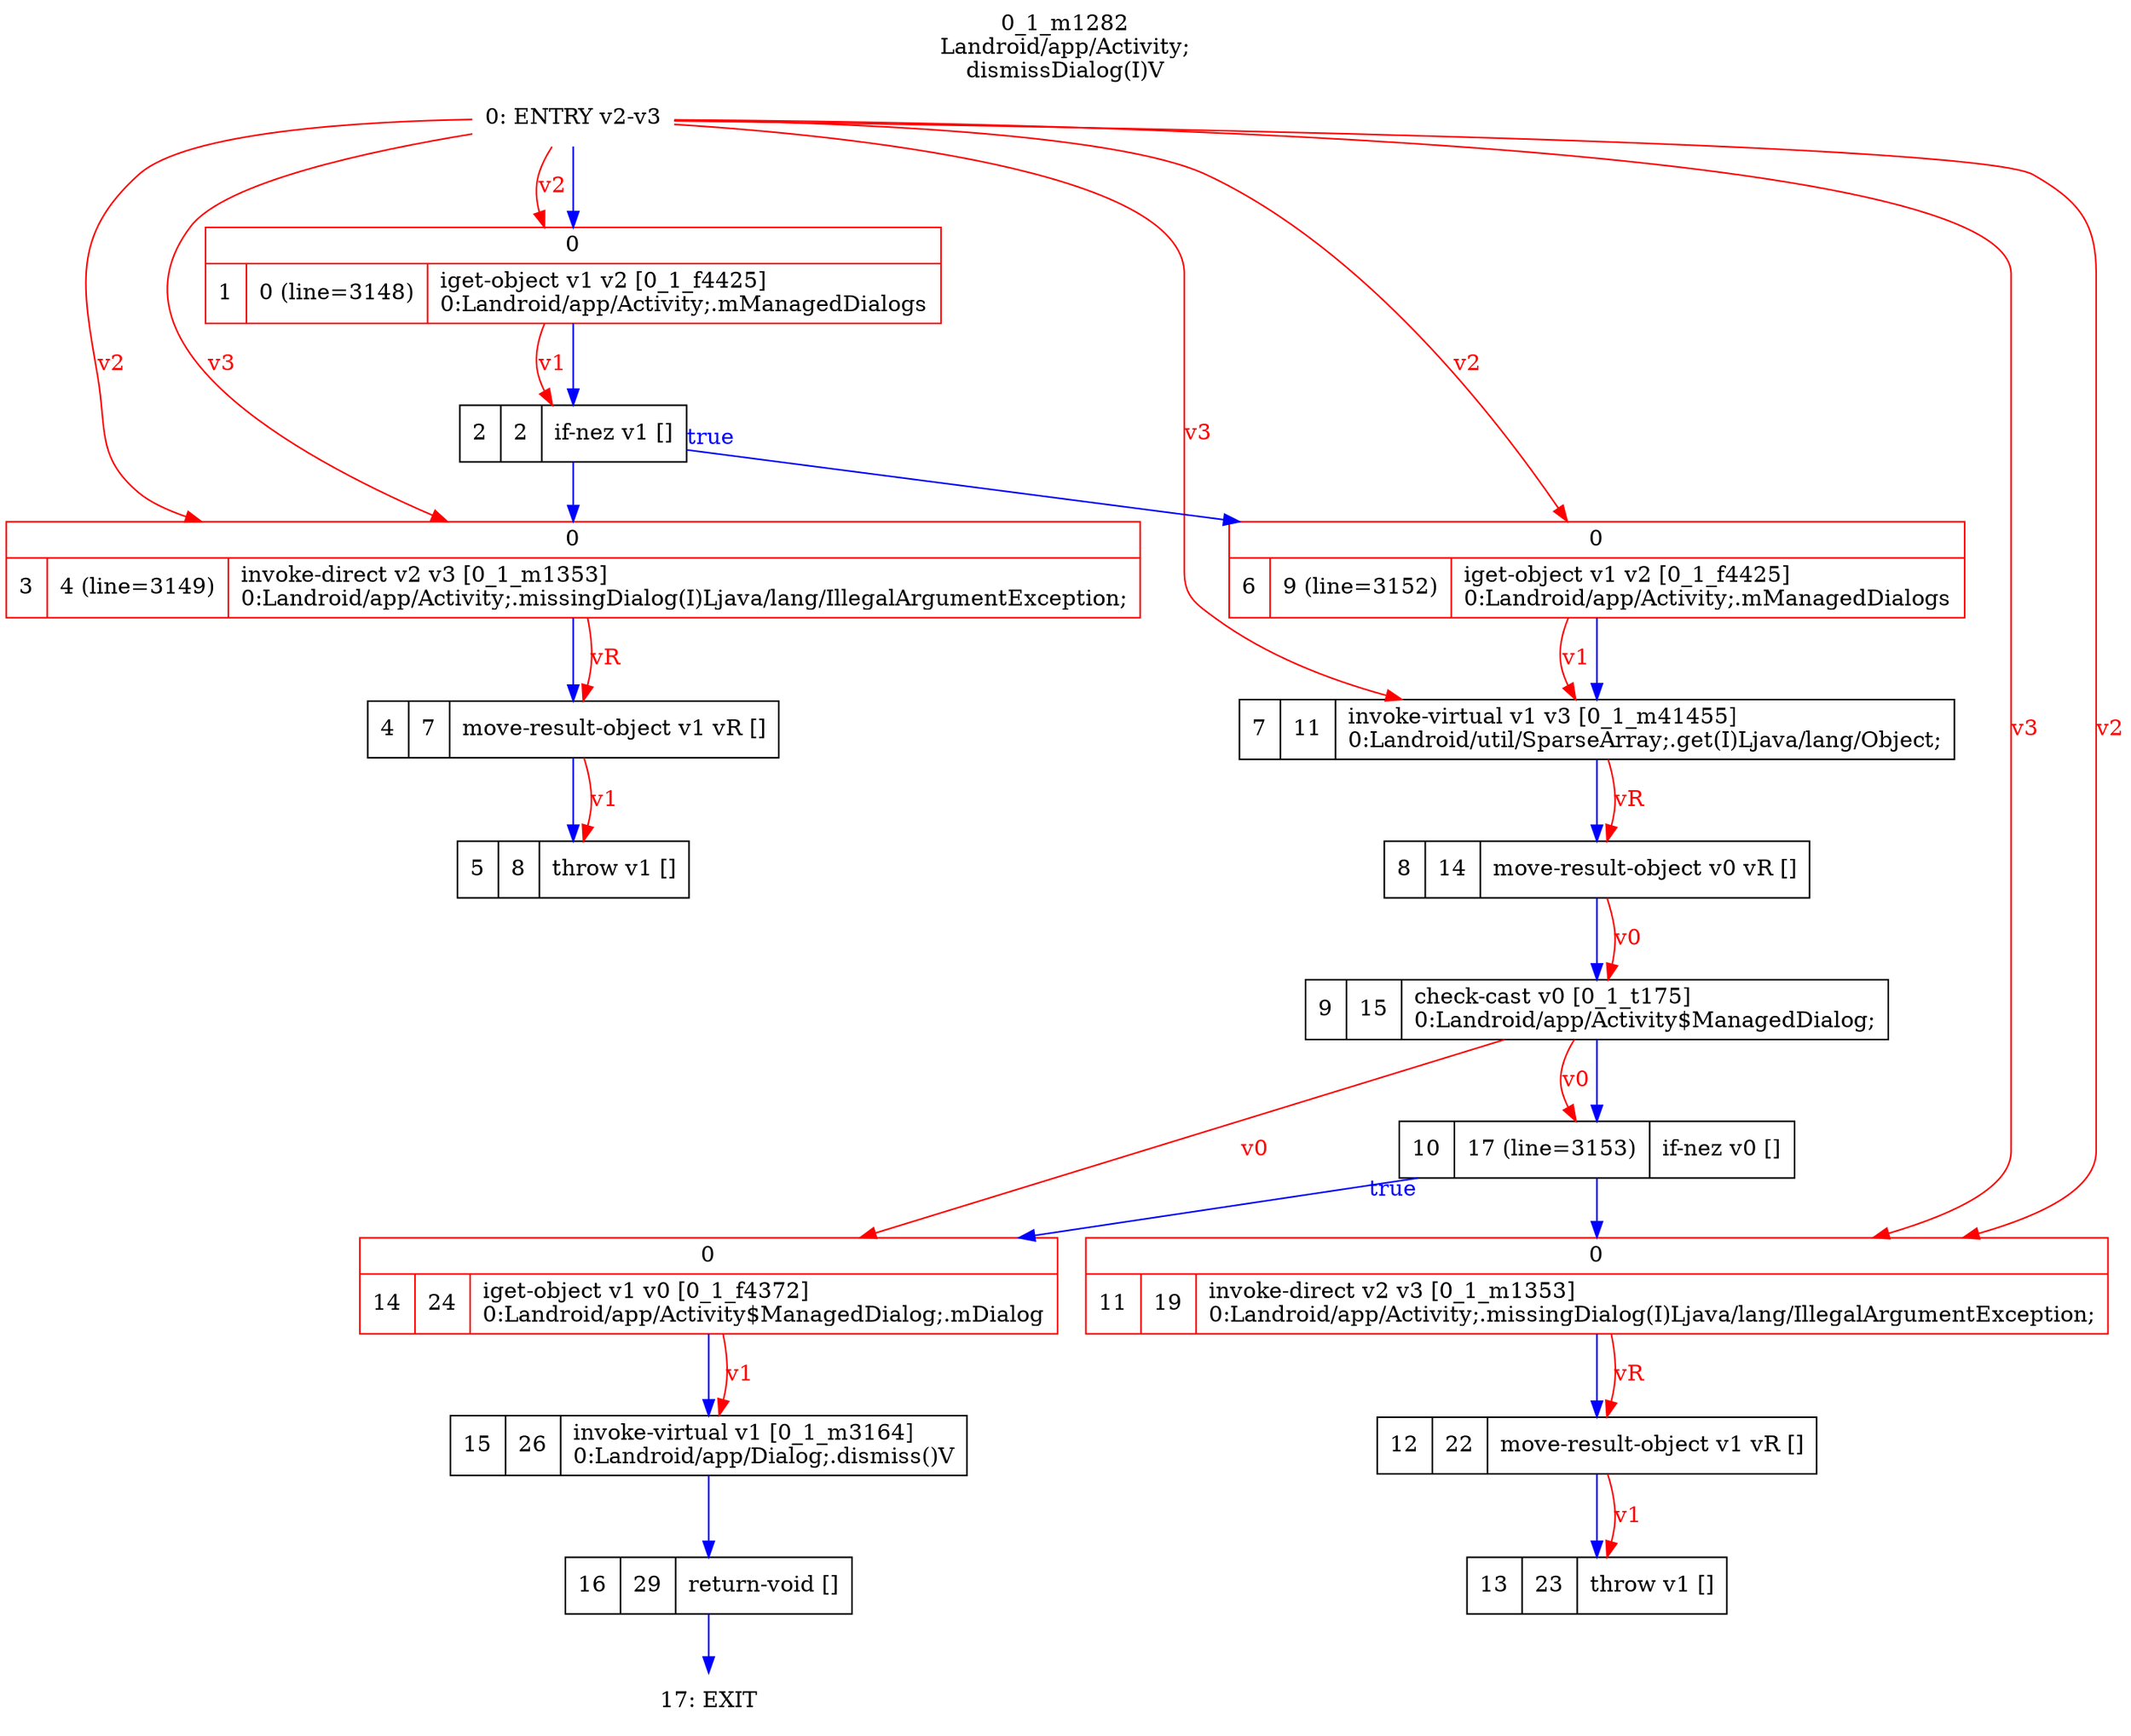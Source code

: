 digraph G {
rankdir=UD;
labelloc=t;
label="0_1_m1282\nLandroid/app/Activity;
dismissDialog(I)V";
0[label="0: ENTRY v2-v3",shape=plaintext];
1[label="{0|{1|0 (line=3148)|iget-object v1 v2 [0_1_f4425]\l0:Landroid/app/Activity;.mManagedDialogs\l}}",shape=record, color=red];
2[label="2|2|if-nez v1 []\l",shape=record];
3[label="{0|{3|4 (line=3149)|invoke-direct v2 v3 [0_1_m1353]\l0:Landroid/app/Activity;.missingDialog(I)Ljava/lang/IllegalArgumentException;\l}}",shape=record,URL="0_1_m1353.dot", color=red];
4[label="4|7|move-result-object v1 vR []\l",shape=record];
5[label="5|8|throw v1 []\l",shape=record];
6[label="{0|{6|9 (line=3152)|iget-object v1 v2 [0_1_f4425]\l0:Landroid/app/Activity;.mManagedDialogs\l}}",shape=record, color=red];
7[label="7|11|invoke-virtual v1 v3 [0_1_m41455]\l0:Landroid/util/SparseArray;.get(I)Ljava/lang/Object;\l",shape=record,URL="0_1_m41455.dot"];
8[label="8|14|move-result-object v0 vR []\l",shape=record];
9[label="9|15|check-cast v0 [0_1_t175]\l0:Landroid/app/Activity$ManagedDialog;\l",shape=record];
10[label="10|17 (line=3153)|if-nez v0 []\l",shape=record];
11[label="{0|{11|19|invoke-direct v2 v3 [0_1_m1353]\l0:Landroid/app/Activity;.missingDialog(I)Ljava/lang/IllegalArgumentException;\l}}",shape=record,URL="0_1_m1353.dot", color=red];
12[label="12|22|move-result-object v1 vR []\l",shape=record];
13[label="13|23|throw v1 []\l",shape=record];
14[label="{0|{14|24|iget-object v1 v0 [0_1_f4372]\l0:Landroid/app/Activity$ManagedDialog;.mDialog\l}}",shape=record, color=red];
15[label="15|26|invoke-virtual v1 [0_1_m3164]\l0:Landroid/app/Dialog;.dismiss()V\l",shape=record,URL="0_1_m3164.dot"];
16[label="16|29|return-void []\l",shape=record];
17[label="17: EXIT",shape=plaintext];
0->1 [color=blue, fontcolor=blue,weight=100, taillabel=""];
1->2 [color=blue, fontcolor=blue,weight=100, taillabel=""];
2->6 [color=blue, fontcolor=blue,weight=10, taillabel="true"];
2->3 [color=blue, fontcolor=blue,weight=100, taillabel=""];
3->4 [color=blue, fontcolor=blue,weight=100, taillabel=""];
4->5 [color=blue, fontcolor=blue,weight=100, taillabel=""];
6->7 [color=blue, fontcolor=blue,weight=100, taillabel=""];
7->8 [color=blue, fontcolor=blue,weight=100, taillabel=""];
8->9 [color=blue, fontcolor=blue,weight=100, taillabel=""];
9->10 [color=blue, fontcolor=blue,weight=100, taillabel=""];
10->14 [color=blue, fontcolor=blue,weight=10, taillabel="true"];
10->11 [color=blue, fontcolor=blue,weight=100, taillabel=""];
11->12 [color=blue, fontcolor=blue,weight=100, taillabel=""];
12->13 [color=blue, fontcolor=blue,weight=100, taillabel=""];
14->15 [color=blue, fontcolor=blue,weight=100, taillabel=""];
15->16 [color=blue, fontcolor=blue,weight=100, taillabel=""];
16->17 [color=blue, fontcolor=blue,weight=100, taillabel=""];
0->1 [color=red, fontcolor=red, label="v2"];
1->2 [color=red, fontcolor=red, label="v1"];
0->3 [color=red, fontcolor=red, label="v2"];
0->3 [color=red, fontcolor=red, label="v3"];
3->4 [color=red, fontcolor=red, label="vR"];
4->5 [color=red, fontcolor=red, label="v1"];
0->6 [color=red, fontcolor=red, label="v2"];
0->7 [color=red, fontcolor=red, label="v3"];
6->7 [color=red, fontcolor=red, label="v1"];
7->8 [color=red, fontcolor=red, label="vR"];
8->9 [color=red, fontcolor=red, label="v0"];
9->10 [color=red, fontcolor=red, label="v0"];
0->11 [color=red, fontcolor=red, label="v2"];
0->11 [color=red, fontcolor=red, label="v3"];
11->12 [color=red, fontcolor=red, label="vR"];
12->13 [color=red, fontcolor=red, label="v1"];
9->14 [color=red, fontcolor=red, label="v0"];
14->15 [color=red, fontcolor=red, label="v1"];
}
